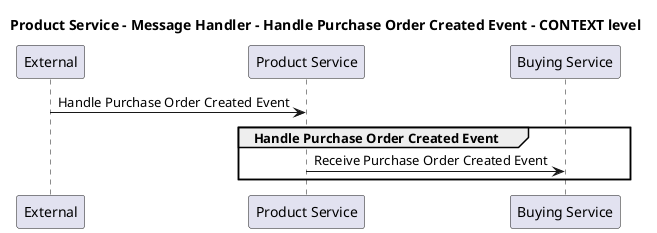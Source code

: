 @startuml

title Product Service - Message Handler - Handle Purchase Order Created Event - CONTEXT level

participant "External" as C4InterFlow.SoftwareSystems.ExternalSystem
participant "Product Service" as ECommercePlatform.SoftwareSystems.ProductService
participant "Buying Service" as ECommercePlatform.SoftwareSystems.BuyingService

C4InterFlow.SoftwareSystems.ExternalSystem -> ECommercePlatform.SoftwareSystems.ProductService : Handle Purchase Order Created Event
group Handle Purchase Order Created Event
ECommercePlatform.SoftwareSystems.ProductService -> ECommercePlatform.SoftwareSystems.BuyingService : Receive Purchase Order Created Event
end


@enduml
